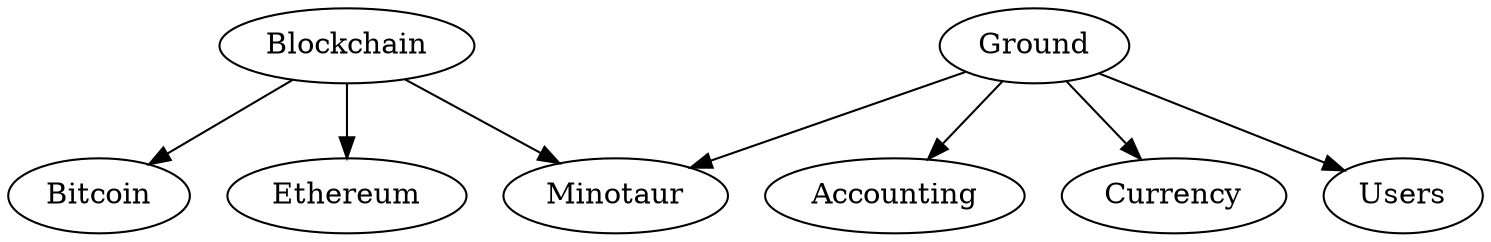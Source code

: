 digraph G {

Blockchain -> {
    Bitcoin
    Ethereum
    Minotaur
}

Ground -> {
    Accounting
    Currency
    Minotaur
    Users

}
}